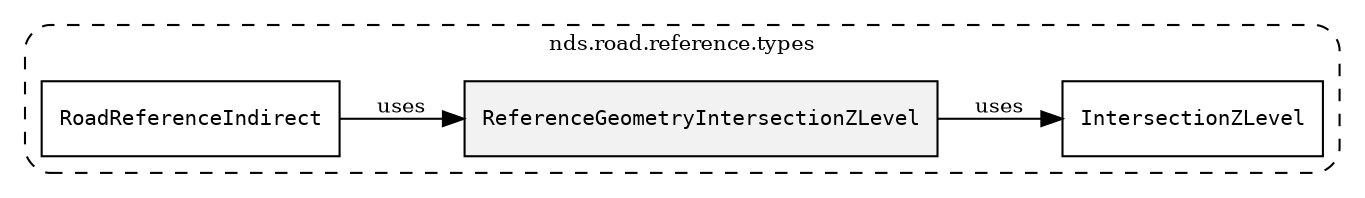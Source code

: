 /**
 * This dot file creates symbol collaboration diagram for ReferenceGeometryIntersectionZLevel.
 */
digraph ZSERIO
{
    node [shape=box, fontsize=10];
    rankdir="LR";
    fontsize=10;
    tooltip="ReferenceGeometryIntersectionZLevel collaboration diagram";

    subgraph "cluster_nds.road.reference.types"
    {
        style="dashed, rounded";
        label="nds.road.reference.types";
        tooltip="Package nds.road.reference.types";
        href="../../../content/packages/nds.road.reference.types.html#Package-nds-road-reference-types";
        target="_parent";

        "ReferenceGeometryIntersectionZLevel" [style="filled", fillcolor="#0000000D", target="_parent", label=<<font face="monospace"><table align="center" border="0" cellspacing="0" cellpadding="0"><tr><td href="../../../content/packages/nds.road.reference.types.html#Structure-ReferenceGeometryIntersectionZLevel" title="Structure defined in nds.road.reference.types">ReferenceGeometryIntersectionZLevel</td></tr></table></font>>];
        "IntersectionZLevel" [target="_parent", label=<<font face="monospace"><table align="center" border="0" cellspacing="0" cellpadding="0"><tr><td href="../../../content/packages/nds.road.reference.types.html#Subtype-IntersectionZLevel" title="Subtype defined in nds.road.reference.types">IntersectionZLevel</td></tr></table></font>>];
        "RoadReferenceIndirect" [target="_parent", label=<<font face="monospace"><table align="center" border="0" cellspacing="0" cellpadding="0"><tr><td href="../../../content/packages/nds.road.reference.types.html#Structure-RoadReferenceIndirect" title="Structure defined in nds.road.reference.types">RoadReferenceIndirect</td></tr></table></font>>];
    }

    "ReferenceGeometryIntersectionZLevel" -> "IntersectionZLevel" [label="uses", fontsize=10];
    "RoadReferenceIndirect" -> "ReferenceGeometryIntersectionZLevel" [label="uses", fontsize=10];
}

